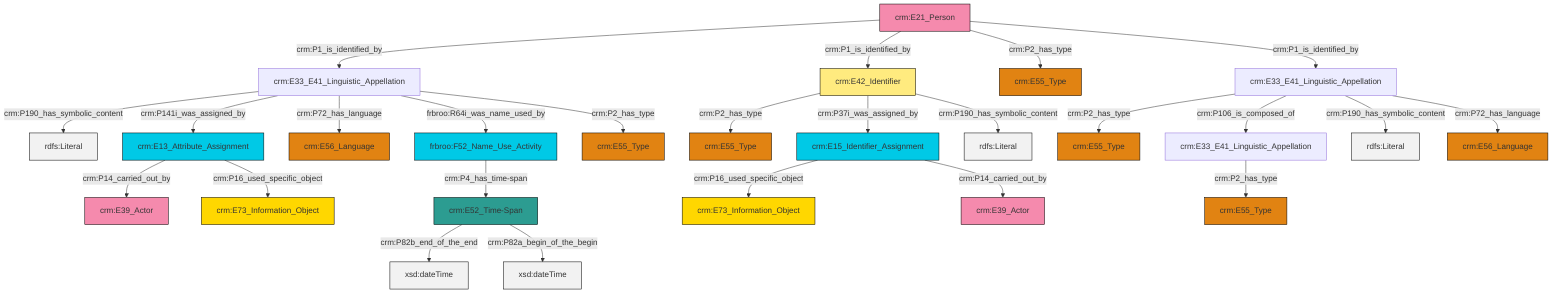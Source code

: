 graph TD
classDef Literal fill:#f2f2f2,stroke:#000000;
classDef CRM_Entity fill:#FFFFFF,stroke:#000000;
classDef Temporal_Entity fill:#00C9E6, stroke:#000000;
classDef Type fill:#E18312, stroke:#000000;
classDef Time-Span fill:#2C9C91, stroke:#000000;
classDef Appellation fill:#FFEB7F, stroke:#000000;
classDef Place fill:#008836, stroke:#000000;
classDef Persistent_Item fill:#B266B2, stroke:#000000;
classDef Conceptual_Object fill:#FFD700, stroke:#000000;
classDef Physical_Thing fill:#D2B48C, stroke:#000000;
classDef Actor fill:#f58aad, stroke:#000000;
classDef PC_Classes fill:#4ce600, stroke:#000000;
classDef Multi fill:#cccccc,stroke:#000000;

0["crm:E33_E41_Linguistic_Appellation"]:::Default -->|crm:P2_has_type| 1["crm:E55_Type"]:::Type
0["crm:E33_E41_Linguistic_Appellation"]:::Default -->|crm:P106_is_composed_of| 2["crm:E33_E41_Linguistic_Appellation"]:::Default
7["frbroo:F52_Name_Use_Activity"]:::Temporal_Entity -->|crm:P4_has_time-span| 8["crm:E52_Time-Span"]:::Time-Span
13["crm:E42_Identifier"]:::Appellation -->|crm:P2_has_type| 11["crm:E55_Type"]:::Type
22["crm:E21_Person"]:::Actor -->|crm:P1_is_identified_by| 9["crm:E33_E41_Linguistic_Appellation"]:::Default
22["crm:E21_Person"]:::Actor -->|crm:P1_is_identified_by| 13["crm:E42_Identifier"]:::Appellation
16["crm:E13_Attribute_Assignment"]:::Temporal_Entity -->|crm:P14_carried_out_by| 23["crm:E39_Actor"]:::Actor
2["crm:E33_E41_Linguistic_Appellation"]:::Default -->|crm:P2_has_type| 24["crm:E55_Type"]:::Type
9["crm:E33_E41_Linguistic_Appellation"]:::Default -->|crm:P190_has_symbolic_content| 25[rdfs:Literal]:::Literal
22["crm:E21_Person"]:::Actor -->|crm:P2_has_type| 28["crm:E55_Type"]:::Type
8["crm:E52_Time-Span"]:::Time-Span -->|crm:P82b_end_of_the_end| 29[xsd:dateTime]:::Literal
22["crm:E21_Person"]:::Actor -->|crm:P1_is_identified_by| 0["crm:E33_E41_Linguistic_Appellation"]:::Default
9["crm:E33_E41_Linguistic_Appellation"]:::Default -->|crm:P141i_was_assigned_by| 16["crm:E13_Attribute_Assignment"]:::Temporal_Entity
13["crm:E42_Identifier"]:::Appellation -->|crm:P37i_was_assigned_by| 34["crm:E15_Identifier_Assignment"]:::Temporal_Entity
9["crm:E33_E41_Linguistic_Appellation"]:::Default -->|crm:P72_has_language| 30["crm:E56_Language"]:::Type
13["crm:E42_Identifier"]:::Appellation -->|crm:P190_has_symbolic_content| 36[rdfs:Literal]:::Literal
0["crm:E33_E41_Linguistic_Appellation"]:::Default -->|crm:P190_has_symbolic_content| 37[rdfs:Literal]:::Literal
9["crm:E33_E41_Linguistic_Appellation"]:::Default -->|frbroo:R64i_was_name_used_by| 7["frbroo:F52_Name_Use_Activity"]:::Temporal_Entity
8["crm:E52_Time-Span"]:::Time-Span -->|crm:P82a_begin_of_the_begin| 38[xsd:dateTime]:::Literal
34["crm:E15_Identifier_Assignment"]:::Temporal_Entity -->|crm:P16_used_specific_object| 18["crm:E73_Information_Object"]:::Conceptual_Object
34["crm:E15_Identifier_Assignment"]:::Temporal_Entity -->|crm:P14_carried_out_by| 14["crm:E39_Actor"]:::Actor
9["crm:E33_E41_Linguistic_Appellation"]:::Default -->|crm:P2_has_type| 39["crm:E55_Type"]:::Type
16["crm:E13_Attribute_Assignment"]:::Temporal_Entity -->|crm:P16_used_specific_object| 4["crm:E73_Information_Object"]:::Conceptual_Object
0["crm:E33_E41_Linguistic_Appellation"]:::Default -->|crm:P72_has_language| 44["crm:E56_Language"]:::Type